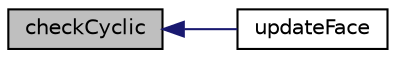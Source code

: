 digraph "checkCyclic"
{
  bgcolor="transparent";
  edge [fontname="Helvetica",fontsize="10",labelfontname="Helvetica",labelfontsize="10"];
  node [fontname="Helvetica",fontsize="10",shape=record];
  rankdir="LR";
  Node278 [label="checkCyclic",height=0.2,width=0.4,color="black", fillcolor="grey75", style="filled", fontcolor="black"];
  Node278 -> Node279 [dir="back",color="midnightblue",fontsize="10",style="solid",fontname="Helvetica"];
  Node279 [label="updateFace",height=0.2,width=0.4,color="black",URL="$a25945.html#aa6de81119fb9f83095f7c5e47872ef4d",tooltip="Updates faceInfo with information from same face. Updates all. "];
}
